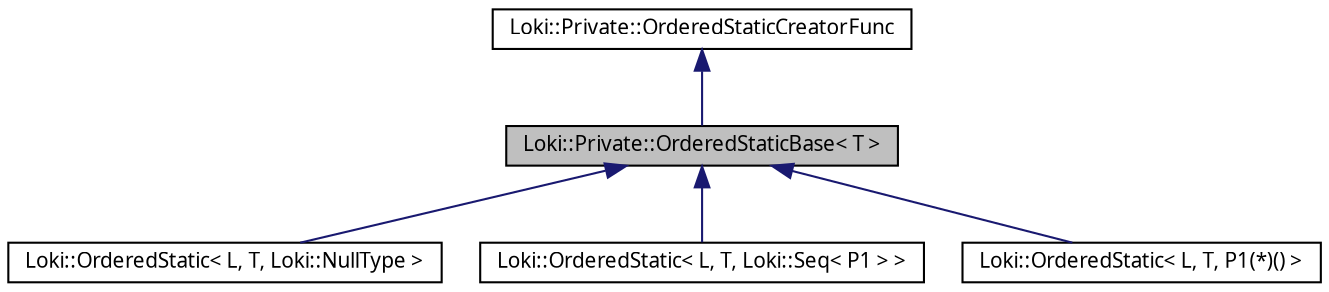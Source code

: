 digraph G
{
  bgcolor="transparent";
  edge [fontname="FreeSans.ttf",fontsize=10,labelfontname="FreeSans.ttf",labelfontsize=10];
  node [fontname="FreeSans.ttf",fontsize=10,shape=record];
  Node1 [label="Loki::Private::OrderedStaticBase\< T \>",height=0.2,width=0.4,color="black", fillcolor="grey75", style="filled" fontcolor="black"];
  Node2 -> Node1 [dir=back,color="midnightblue",fontsize=10,style="solid",fontname="FreeSans.ttf"];
  Node2 [label="Loki::Private::OrderedStaticCreatorFunc",height=0.2,width=0.4,color="black",URL="$a00469.html"];
  Node1 -> Node3 [dir=back,color="midnightblue",fontsize=10,style="solid",fontname="FreeSans.ttf"];
  Node3 [label="Loki::OrderedStatic\< L, T, Loki::NullType \>",height=0.2,width=0.4,color="black",URL="$a00465.html"];
  Node1 -> Node4 [dir=back,color="midnightblue",fontsize=10,style="solid",fontname="FreeSans.ttf"];
  Node4 [label="Loki::OrderedStatic\< L, T, Loki::Seq\< P1 \> \>",height=0.2,width=0.4,color="black",URL="$a00466.html"];
  Node1 -> Node5 [dir=back,color="midnightblue",fontsize=10,style="solid",fontname="FreeSans.ttf"];
  Node5 [label="Loki::OrderedStatic\< L, T, P1(*)() \>",height=0.2,width=0.4,color="black",URL="$a00467.html"];
}
